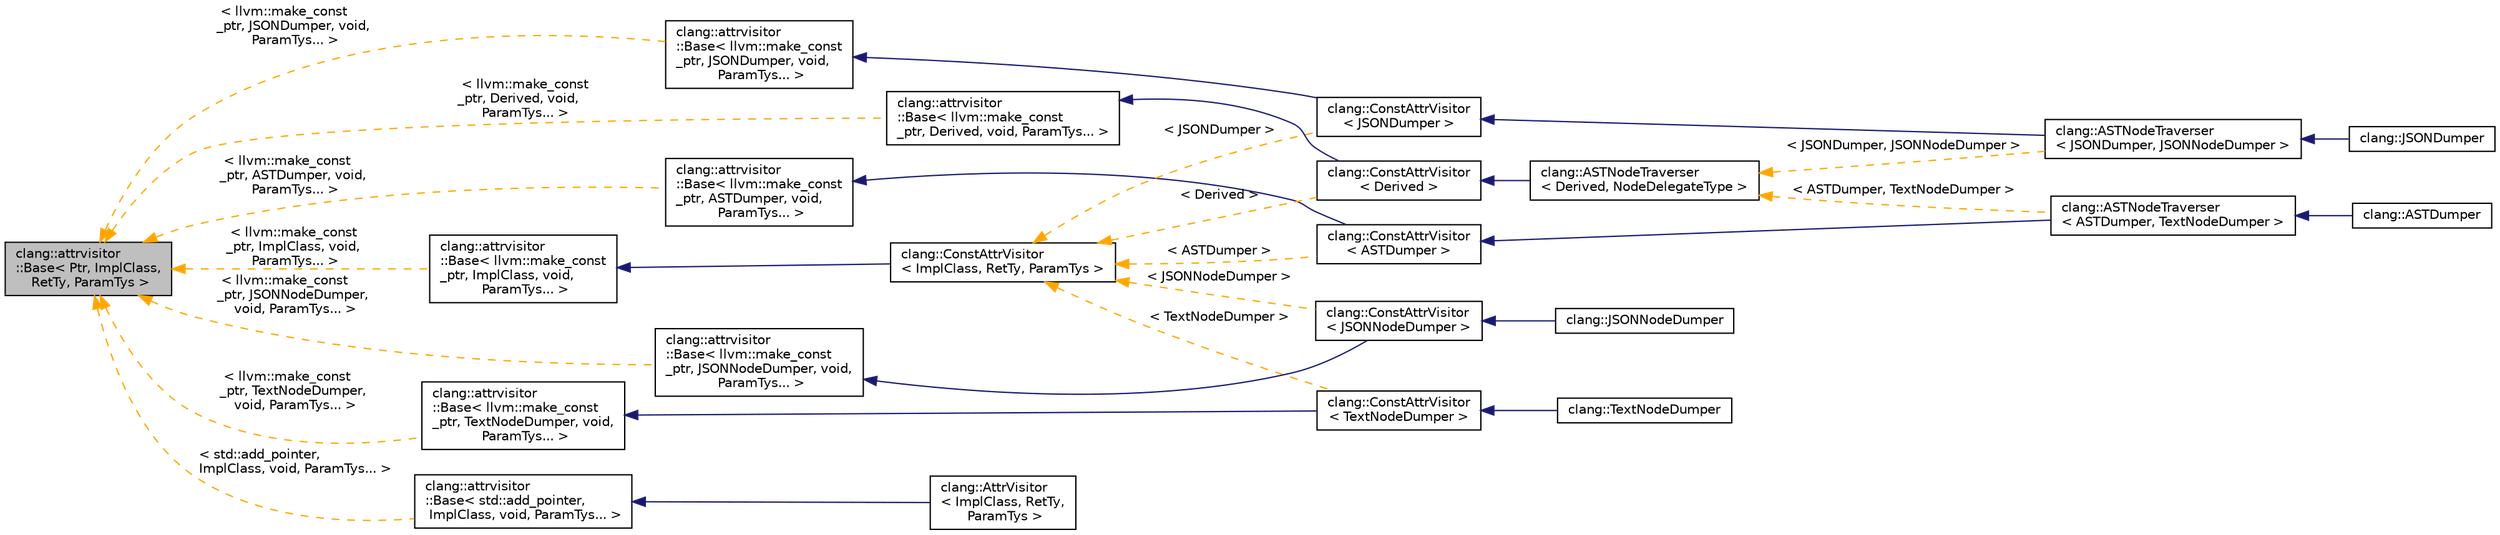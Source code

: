digraph "clang::attrvisitor::Base&lt; Ptr, ImplClass, RetTy, ParamTys &gt;"
{
 // LATEX_PDF_SIZE
  bgcolor="transparent";
  edge [fontname="Helvetica",fontsize="10",labelfontname="Helvetica",labelfontsize="10"];
  node [fontname="Helvetica",fontsize="10",shape=record];
  rankdir="LR";
  Node1 [label="clang::attrvisitor\l::Base\< Ptr, ImplClass,\l RetTy, ParamTys \>",height=0.2,width=0.4,color="black", fillcolor="grey75", style="filled", fontcolor="black",tooltip="A simple visitor class that helps create attribute visitors."];
  Node1 -> Node2 [dir="back",color="orange",fontsize="10",style="dashed",label=" \< llvm::make_const\l_ptr, JSONDumper, void,\l ParamTys... \>" ,fontname="Helvetica"];
  Node2 [label="clang::attrvisitor\l::Base\< llvm::make_const\l_ptr, JSONDumper, void,\l ParamTys... \>",height=0.2,width=0.4,color="black",URL="$classclang_1_1attrvisitor_1_1Base.html",tooltip=" "];
  Node2 -> Node3 [dir="back",color="midnightblue",fontsize="10",style="solid",fontname="Helvetica"];
  Node3 [label="clang::ConstAttrVisitor\l\< JSONDumper \>",height=0.2,width=0.4,color="black",URL="$classclang_1_1ConstAttrVisitor.html",tooltip=" "];
  Node3 -> Node4 [dir="back",color="midnightblue",fontsize="10",style="solid",fontname="Helvetica"];
  Node4 [label="clang::ASTNodeTraverser\l\< JSONDumper, JSONNodeDumper \>",height=0.2,width=0.4,color="black",URL="$classclang_1_1ASTNodeTraverser.html",tooltip=" "];
  Node4 -> Node5 [dir="back",color="midnightblue",fontsize="10",style="solid",fontname="Helvetica"];
  Node5 [label="clang::JSONDumper",height=0.2,width=0.4,color="black",URL="$classclang_1_1JSONDumper.html",tooltip=" "];
  Node1 -> Node6 [dir="back",color="orange",fontsize="10",style="dashed",label=" \< llvm::make_const\l_ptr, ASTDumper, void,\l ParamTys... \>" ,fontname="Helvetica"];
  Node6 [label="clang::attrvisitor\l::Base\< llvm::make_const\l_ptr, ASTDumper, void,\l ParamTys... \>",height=0.2,width=0.4,color="black",URL="$classclang_1_1attrvisitor_1_1Base.html",tooltip=" "];
  Node6 -> Node7 [dir="back",color="midnightblue",fontsize="10",style="solid",fontname="Helvetica"];
  Node7 [label="clang::ConstAttrVisitor\l\< ASTDumper \>",height=0.2,width=0.4,color="black",URL="$classclang_1_1ConstAttrVisitor.html",tooltip=" "];
  Node7 -> Node8 [dir="back",color="midnightblue",fontsize="10",style="solid",fontname="Helvetica"];
  Node8 [label="clang::ASTNodeTraverser\l\< ASTDumper, TextNodeDumper \>",height=0.2,width=0.4,color="black",URL="$classclang_1_1ASTNodeTraverser.html",tooltip=" "];
  Node8 -> Node9 [dir="back",color="midnightblue",fontsize="10",style="solid",fontname="Helvetica"];
  Node9 [label="clang::ASTDumper",height=0.2,width=0.4,color="black",URL="$classclang_1_1ASTDumper.html",tooltip=" "];
  Node1 -> Node10 [dir="back",color="orange",fontsize="10",style="dashed",label=" \< std::add_pointer,\l ImplClass, void, ParamTys... \>" ,fontname="Helvetica"];
  Node10 [label="clang::attrvisitor\l::Base\< std::add_pointer,\l ImplClass, void, ParamTys... \>",height=0.2,width=0.4,color="black",URL="$classclang_1_1attrvisitor_1_1Base.html",tooltip=" "];
  Node10 -> Node11 [dir="back",color="midnightblue",fontsize="10",style="solid",fontname="Helvetica"];
  Node11 [label="clang::AttrVisitor\l\< ImplClass, RetTy,\l ParamTys \>",height=0.2,width=0.4,color="black",URL="$classclang_1_1AttrVisitor.html",tooltip="A simple visitor class that helps create attribute visitors."];
  Node1 -> Node12 [dir="back",color="orange",fontsize="10",style="dashed",label=" \< llvm::make_const\l_ptr, ImplClass, void,\l ParamTys... \>" ,fontname="Helvetica"];
  Node12 [label="clang::attrvisitor\l::Base\< llvm::make_const\l_ptr, ImplClass, void,\l ParamTys... \>",height=0.2,width=0.4,color="black",URL="$classclang_1_1attrvisitor_1_1Base.html",tooltip=" "];
  Node12 -> Node13 [dir="back",color="midnightblue",fontsize="10",style="solid",fontname="Helvetica"];
  Node13 [label="clang::ConstAttrVisitor\l\< ImplClass, RetTy, ParamTys \>",height=0.2,width=0.4,color="black",URL="$classclang_1_1ConstAttrVisitor.html",tooltip="A simple visitor class that helps create attribute visitors."];
  Node13 -> Node14 [dir="back",color="orange",fontsize="10",style="dashed",label=" \< JSONNodeDumper \>" ,fontname="Helvetica"];
  Node14 [label="clang::ConstAttrVisitor\l\< JSONNodeDumper \>",height=0.2,width=0.4,color="black",URL="$classclang_1_1ConstAttrVisitor.html",tooltip=" "];
  Node14 -> Node15 [dir="back",color="midnightblue",fontsize="10",style="solid",fontname="Helvetica"];
  Node15 [label="clang::JSONNodeDumper",height=0.2,width=0.4,color="black",URL="$classclang_1_1JSONNodeDumper.html",tooltip=" "];
  Node13 -> Node7 [dir="back",color="orange",fontsize="10",style="dashed",label=" \< ASTDumper \>" ,fontname="Helvetica"];
  Node13 -> Node16 [dir="back",color="orange",fontsize="10",style="dashed",label=" \< Derived \>" ,fontname="Helvetica"];
  Node16 [label="clang::ConstAttrVisitor\l\< Derived \>",height=0.2,width=0.4,color="black",URL="$classclang_1_1ConstAttrVisitor.html",tooltip=" "];
  Node16 -> Node17 [dir="back",color="midnightblue",fontsize="10",style="solid",fontname="Helvetica"];
  Node17 [label="clang::ASTNodeTraverser\l\< Derived, NodeDelegateType \>",height=0.2,width=0.4,color="black",URL="$classclang_1_1ASTNodeTraverser.html",tooltip="ASTNodeTraverser traverses the Clang AST for dumping purposes."];
  Node17 -> Node4 [dir="back",color="orange",fontsize="10",style="dashed",label=" \< JSONDumper, JSONNodeDumper \>" ,fontname="Helvetica"];
  Node17 -> Node8 [dir="back",color="orange",fontsize="10",style="dashed",label=" \< ASTDumper, TextNodeDumper \>" ,fontname="Helvetica"];
  Node13 -> Node3 [dir="back",color="orange",fontsize="10",style="dashed",label=" \< JSONDumper \>" ,fontname="Helvetica"];
  Node13 -> Node18 [dir="back",color="orange",fontsize="10",style="dashed",label=" \< TextNodeDumper \>" ,fontname="Helvetica"];
  Node18 [label="clang::ConstAttrVisitor\l\< TextNodeDumper \>",height=0.2,width=0.4,color="black",URL="$classclang_1_1ConstAttrVisitor.html",tooltip=" "];
  Node18 -> Node19 [dir="back",color="midnightblue",fontsize="10",style="solid",fontname="Helvetica"];
  Node19 [label="clang::TextNodeDumper",height=0.2,width=0.4,color="black",URL="$classclang_1_1TextNodeDumper.html",tooltip=" "];
  Node1 -> Node20 [dir="back",color="orange",fontsize="10",style="dashed",label=" \< llvm::make_const\l_ptr, TextNodeDumper,\l void, ParamTys... \>" ,fontname="Helvetica"];
  Node20 [label="clang::attrvisitor\l::Base\< llvm::make_const\l_ptr, TextNodeDumper, void,\l ParamTys... \>",height=0.2,width=0.4,color="black",URL="$classclang_1_1attrvisitor_1_1Base.html",tooltip=" "];
  Node20 -> Node18 [dir="back",color="midnightblue",fontsize="10",style="solid",fontname="Helvetica"];
  Node1 -> Node21 [dir="back",color="orange",fontsize="10",style="dashed",label=" \< llvm::make_const\l_ptr, Derived, void,\l ParamTys... \>" ,fontname="Helvetica"];
  Node21 [label="clang::attrvisitor\l::Base\< llvm::make_const\l_ptr, Derived, void, ParamTys... \>",height=0.2,width=0.4,color="black",URL="$classclang_1_1attrvisitor_1_1Base.html",tooltip=" "];
  Node21 -> Node16 [dir="back",color="midnightblue",fontsize="10",style="solid",fontname="Helvetica"];
  Node1 -> Node22 [dir="back",color="orange",fontsize="10",style="dashed",label=" \< llvm::make_const\l_ptr, JSONNodeDumper,\l void, ParamTys... \>" ,fontname="Helvetica"];
  Node22 [label="clang::attrvisitor\l::Base\< llvm::make_const\l_ptr, JSONNodeDumper, void,\l ParamTys... \>",height=0.2,width=0.4,color="black",URL="$classclang_1_1attrvisitor_1_1Base.html",tooltip=" "];
  Node22 -> Node14 [dir="back",color="midnightblue",fontsize="10",style="solid",fontname="Helvetica"];
}

